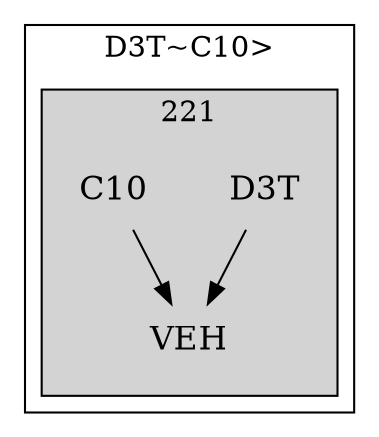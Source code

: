 strict digraph FirstlevelCluster {
	labelloc = "t";
	compound = false;
	subgraph cluster_0 {
	label= "D3T~C10>";
		subgraph	cluster_2 {
		label = "221";
			style = filled;
			node	[label = VEH, shape = plaintext, fontsize = 16] VEH2;
			node	[label = D3T, shape = plaintext, fontsize = 16] D3T2;
			node	[label = C10, shape = plaintext, fontsize = 16] C102;
			D3T2->VEH2;C102->VEH2;			}
}}